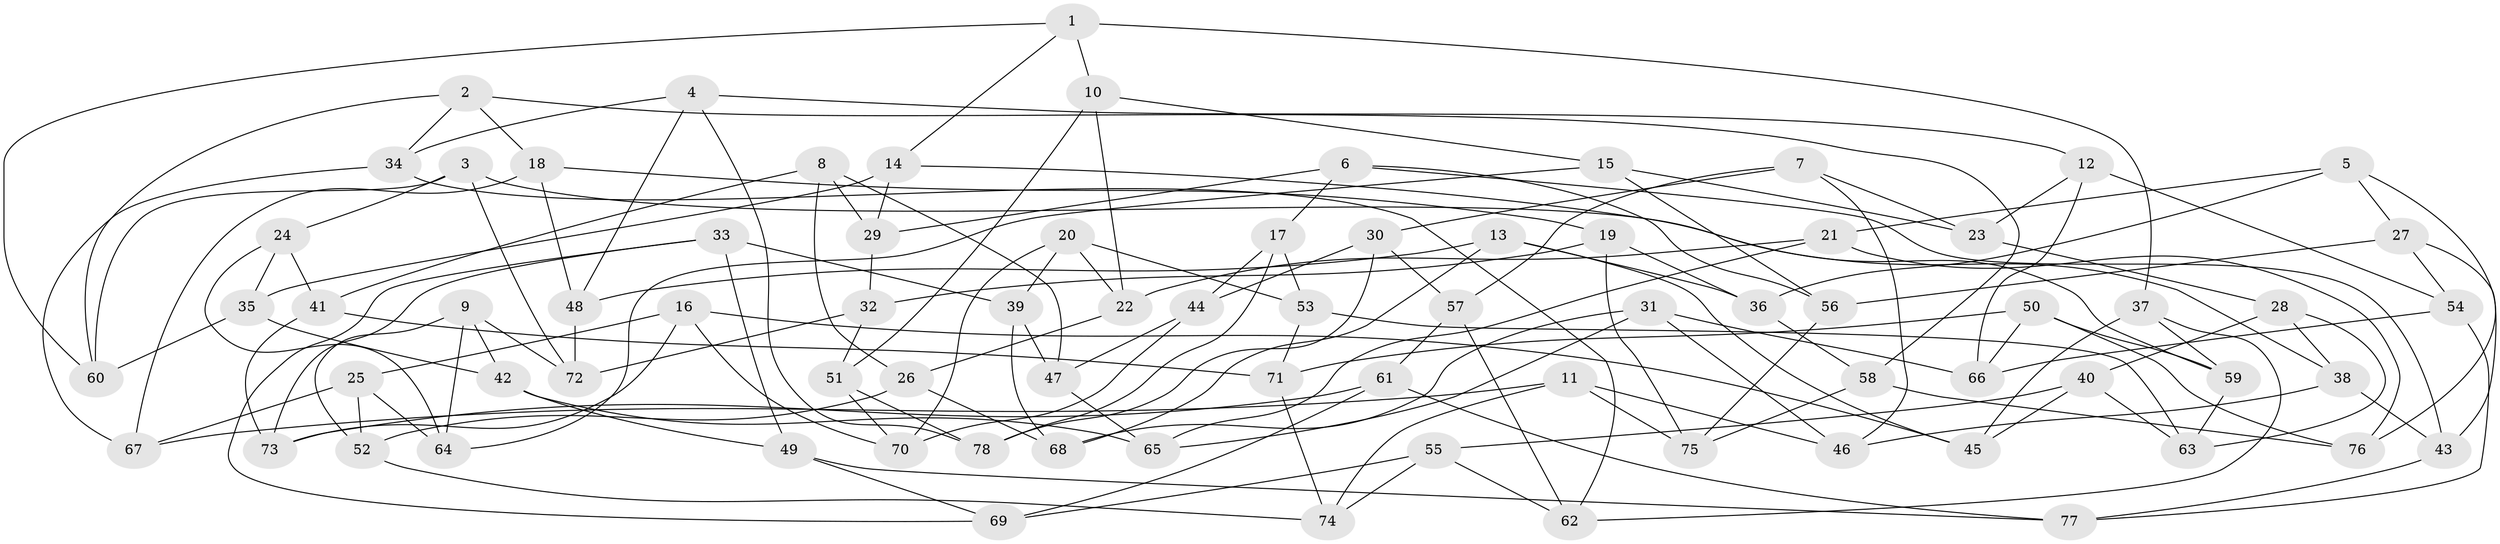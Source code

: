 // coarse degree distribution, {6: 0.32608695652173914, 10: 0.021739130434782608, 4: 0.5, 8: 0.06521739130434782, 3: 0.043478260869565216, 7: 0.043478260869565216}
// Generated by graph-tools (version 1.1) at 2025/20/03/04/25 18:20:58]
// undirected, 78 vertices, 156 edges
graph export_dot {
graph [start="1"]
  node [color=gray90,style=filled];
  1;
  2;
  3;
  4;
  5;
  6;
  7;
  8;
  9;
  10;
  11;
  12;
  13;
  14;
  15;
  16;
  17;
  18;
  19;
  20;
  21;
  22;
  23;
  24;
  25;
  26;
  27;
  28;
  29;
  30;
  31;
  32;
  33;
  34;
  35;
  36;
  37;
  38;
  39;
  40;
  41;
  42;
  43;
  44;
  45;
  46;
  47;
  48;
  49;
  50;
  51;
  52;
  53;
  54;
  55;
  56;
  57;
  58;
  59;
  60;
  61;
  62;
  63;
  64;
  65;
  66;
  67;
  68;
  69;
  70;
  71;
  72;
  73;
  74;
  75;
  76;
  77;
  78;
  1 -- 10;
  1 -- 60;
  1 -- 37;
  1 -- 14;
  2 -- 58;
  2 -- 18;
  2 -- 34;
  2 -- 60;
  3 -- 72;
  3 -- 38;
  3 -- 24;
  3 -- 60;
  4 -- 78;
  4 -- 34;
  4 -- 48;
  4 -- 12;
  5 -- 27;
  5 -- 21;
  5 -- 76;
  5 -- 36;
  6 -- 56;
  6 -- 43;
  6 -- 17;
  6 -- 29;
  7 -- 30;
  7 -- 23;
  7 -- 57;
  7 -- 46;
  8 -- 41;
  8 -- 29;
  8 -- 47;
  8 -- 26;
  9 -- 42;
  9 -- 72;
  9 -- 52;
  9 -- 64;
  10 -- 15;
  10 -- 51;
  10 -- 22;
  11 -- 46;
  11 -- 75;
  11 -- 67;
  11 -- 74;
  12 -- 66;
  12 -- 54;
  12 -- 23;
  13 -- 48;
  13 -- 45;
  13 -- 68;
  13 -- 36;
  14 -- 59;
  14 -- 29;
  14 -- 35;
  15 -- 56;
  15 -- 23;
  15 -- 64;
  16 -- 70;
  16 -- 45;
  16 -- 25;
  16 -- 73;
  17 -- 53;
  17 -- 44;
  17 -- 78;
  18 -- 19;
  18 -- 67;
  18 -- 48;
  19 -- 32;
  19 -- 75;
  19 -- 36;
  20 -- 22;
  20 -- 39;
  20 -- 70;
  20 -- 53;
  21 -- 22;
  21 -- 76;
  21 -- 65;
  22 -- 26;
  23 -- 28;
  24 -- 64;
  24 -- 35;
  24 -- 41;
  25 -- 67;
  25 -- 64;
  25 -- 52;
  26 -- 52;
  26 -- 68;
  27 -- 54;
  27 -- 56;
  27 -- 43;
  28 -- 40;
  28 -- 63;
  28 -- 38;
  29 -- 32;
  30 -- 44;
  30 -- 78;
  30 -- 57;
  31 -- 65;
  31 -- 46;
  31 -- 66;
  31 -- 68;
  32 -- 51;
  32 -- 72;
  33 -- 39;
  33 -- 73;
  33 -- 69;
  33 -- 49;
  34 -- 62;
  34 -- 67;
  35 -- 42;
  35 -- 60;
  36 -- 58;
  37 -- 62;
  37 -- 45;
  37 -- 59;
  38 -- 43;
  38 -- 46;
  39 -- 47;
  39 -- 68;
  40 -- 63;
  40 -- 55;
  40 -- 45;
  41 -- 73;
  41 -- 71;
  42 -- 65;
  42 -- 49;
  43 -- 77;
  44 -- 47;
  44 -- 70;
  47 -- 65;
  48 -- 72;
  49 -- 69;
  49 -- 77;
  50 -- 71;
  50 -- 76;
  50 -- 66;
  50 -- 59;
  51 -- 78;
  51 -- 70;
  52 -- 74;
  53 -- 63;
  53 -- 71;
  54 -- 66;
  54 -- 77;
  55 -- 62;
  55 -- 74;
  55 -- 69;
  56 -- 75;
  57 -- 61;
  57 -- 62;
  58 -- 76;
  58 -- 75;
  59 -- 63;
  61 -- 77;
  61 -- 73;
  61 -- 69;
  71 -- 74;
}
